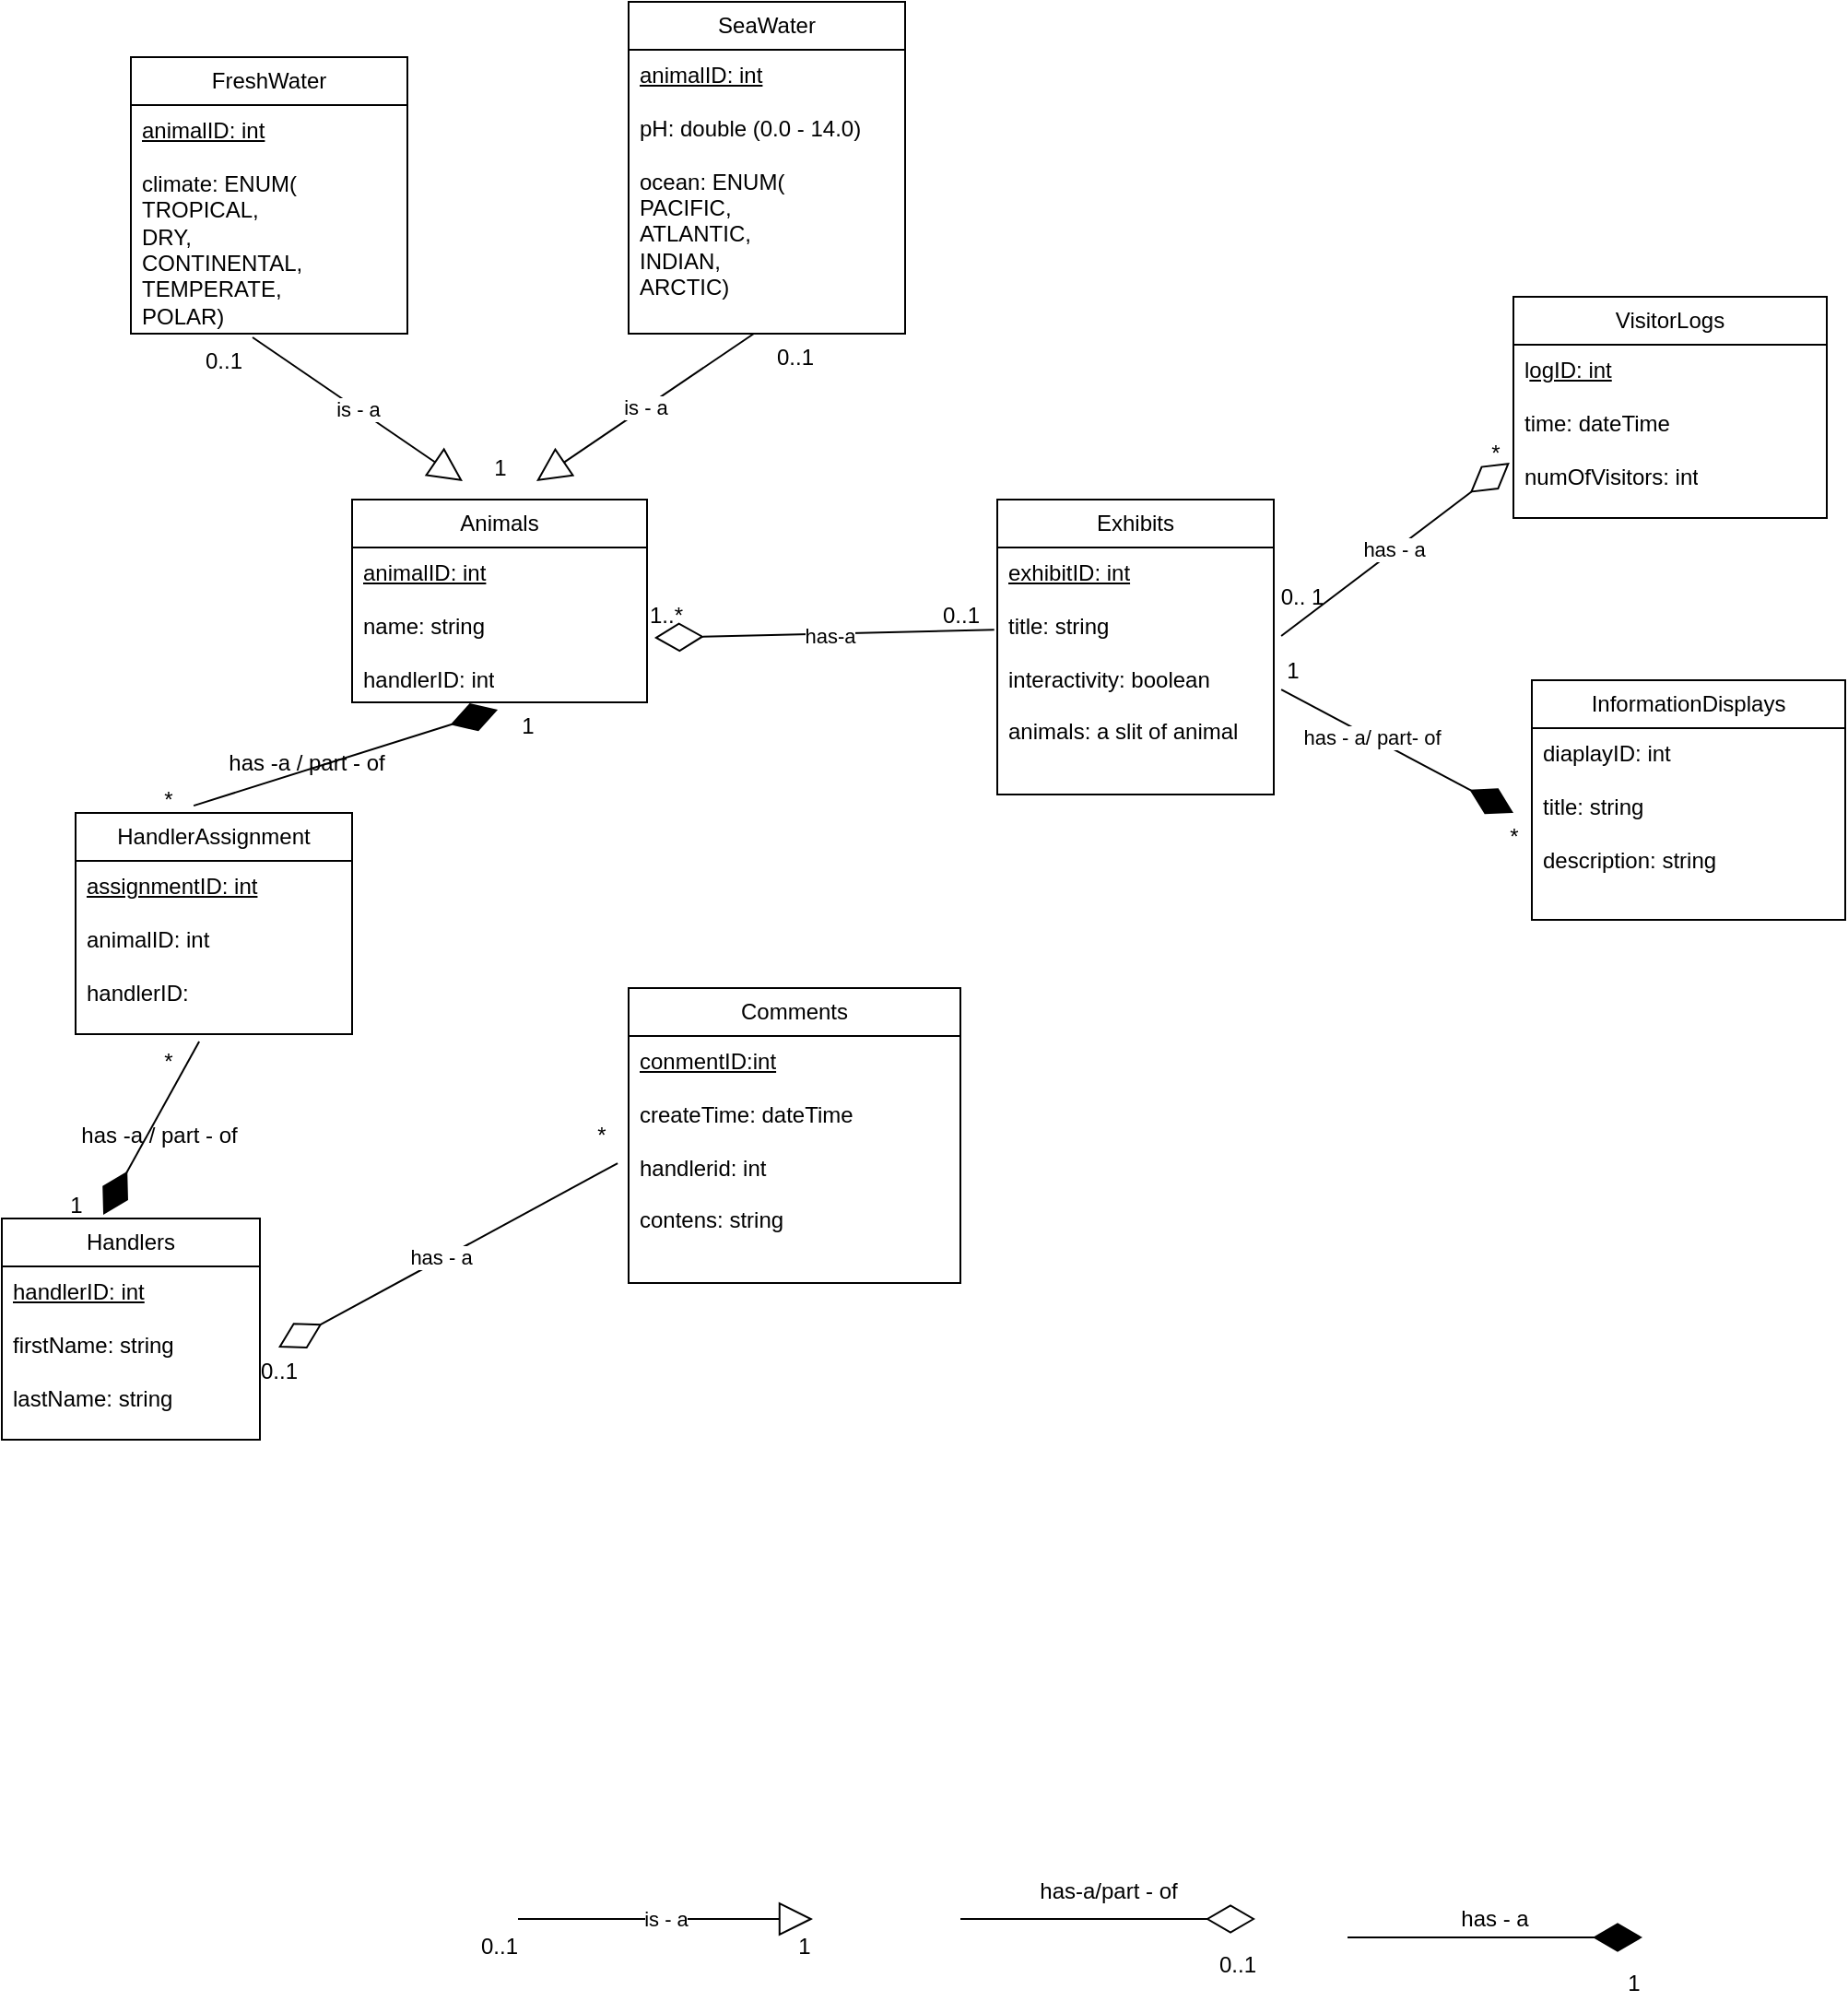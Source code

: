 <mxfile version="23.1.6" type="device">
  <diagram name="Page-1" id="7FgJ31J3t9lmKk1nkAtC">
    <mxGraphModel dx="1013" dy="820" grid="1" gridSize="10" guides="1" tooltips="1" connect="1" arrows="1" fold="1" page="1" pageScale="1" pageWidth="1654" pageHeight="1169" math="0" shadow="0">
      <root>
        <mxCell id="0" />
        <mxCell id="1" parent="0" />
        <mxCell id="Hlo-Elp5rLi7jEpFHKFx-1" value="is - a" style="endArrow=block;endSize=16;endFill=0;html=1;rounded=0;" parent="1" edge="1">
          <mxGeometry width="160" relative="1" as="geometry">
            <mxPoint x="410" y="1090" as="sourcePoint" />
            <mxPoint x="570" y="1090" as="targetPoint" />
            <Array as="points">
              <mxPoint x="490" y="1090" />
            </Array>
          </mxGeometry>
        </mxCell>
        <mxCell id="Hlo-Elp5rLi7jEpFHKFx-2" value="" style="endArrow=diamondThin;endFill=0;endSize=24;html=1;rounded=0;" parent="1" edge="1">
          <mxGeometry width="160" relative="1" as="geometry">
            <mxPoint x="650" y="1090" as="sourcePoint" />
            <mxPoint x="810" y="1090" as="targetPoint" />
          </mxGeometry>
        </mxCell>
        <mxCell id="Hlo-Elp5rLi7jEpFHKFx-4" value="" style="endArrow=diamondThin;endFill=1;endSize=24;html=1;rounded=0;" parent="1" edge="1">
          <mxGeometry width="160" relative="1" as="geometry">
            <mxPoint x="860" y="1100" as="sourcePoint" />
            <mxPoint x="1020" y="1100" as="targetPoint" />
          </mxGeometry>
        </mxCell>
        <mxCell id="Hlo-Elp5rLi7jEpFHKFx-5" value="InformationDisplays" style="swimlane;fontStyle=0;childLayout=stackLayout;horizontal=1;startSize=26;fillColor=none;horizontalStack=0;resizeParent=1;resizeParentMax=0;resizeLast=0;collapsible=1;marginBottom=0;whiteSpace=wrap;html=1;" parent="1" vertex="1">
          <mxGeometry x="960" y="418" width="170" height="130" as="geometry" />
        </mxCell>
        <mxCell id="Hlo-Elp5rLi7jEpFHKFx-8" value="diaplayID: int&lt;br&gt;&lt;br&gt;title: string&lt;br&gt;&lt;br&gt;description: string" style="text;strokeColor=none;fillColor=none;align=left;verticalAlign=top;spacingLeft=4;spacingRight=4;overflow=hidden;rotatable=0;points=[[0,0.5],[1,0.5]];portConstraint=eastwest;whiteSpace=wrap;html=1;" parent="Hlo-Elp5rLi7jEpFHKFx-5" vertex="1">
          <mxGeometry y="26" width="170" height="104" as="geometry" />
        </mxCell>
        <mxCell id="Hlo-Elp5rLi7jEpFHKFx-10" value="FreshWater" style="swimlane;fontStyle=0;childLayout=stackLayout;horizontal=1;startSize=26;fillColor=none;horizontalStack=0;resizeParent=1;resizeParentMax=0;resizeLast=0;collapsible=1;marginBottom=0;whiteSpace=wrap;html=1;" parent="1" vertex="1">
          <mxGeometry x="200" y="80" width="150" height="150" as="geometry" />
        </mxCell>
        <mxCell id="Hlo-Elp5rLi7jEpFHKFx-11" value="&lt;span style=&quot;border-color: var(--border-color);&quot;&gt;&lt;u&gt;animalID: int&lt;/u&gt;&lt;br&gt;&lt;br&gt;climate: ENUM(&lt;br&gt;TROPICAL,&lt;br&gt;DRY,&lt;br&gt;CONTINENTAL,&lt;br&gt;TEMPERATE,&lt;br&gt;POLAR)&lt;br&gt;&lt;/span&gt;" style="text;strokeColor=none;fillColor=none;align=left;verticalAlign=top;spacingLeft=4;spacingRight=4;overflow=hidden;rotatable=0;points=[[0,0.5],[1,0.5]];portConstraint=eastwest;whiteSpace=wrap;html=1;" parent="Hlo-Elp5rLi7jEpFHKFx-10" vertex="1">
          <mxGeometry y="26" width="150" height="124" as="geometry" />
        </mxCell>
        <mxCell id="Hlo-Elp5rLi7jEpFHKFx-12" value="Exhibits" style="swimlane;fontStyle=0;childLayout=stackLayout;horizontal=1;startSize=26;fillColor=none;horizontalStack=0;resizeParent=1;resizeParentMax=0;resizeLast=0;collapsible=1;marginBottom=0;whiteSpace=wrap;html=1;" parent="1" vertex="1">
          <mxGeometry x="670" y="320" width="150" height="160" as="geometry" />
        </mxCell>
        <mxCell id="Hlo-Elp5rLi7jEpFHKFx-13" value="&lt;u&gt;exhibitID: int&lt;/u&gt;&lt;br&gt;&lt;br&gt;title: string&lt;br&gt;&lt;br&gt;interactivity: boolean&lt;br&gt;&lt;br&gt;animals: a slit of animal" style="text;strokeColor=none;fillColor=none;align=left;verticalAlign=top;spacingLeft=4;spacingRight=4;overflow=hidden;rotatable=0;points=[[0,0.5],[1,0.5]];portConstraint=eastwest;whiteSpace=wrap;html=1;" parent="Hlo-Elp5rLi7jEpFHKFx-12" vertex="1">
          <mxGeometry y="26" width="150" height="134" as="geometry" />
        </mxCell>
        <mxCell id="Hlo-Elp5rLi7jEpFHKFx-14" value="Animals&lt;span id=&quot;docs-internal-guid-b9450188-7fff-2dec-ee4b-abe940be6b7c&quot;&gt;&lt;/span&gt;" style="swimlane;fontStyle=0;childLayout=stackLayout;horizontal=1;startSize=26;fillColor=none;horizontalStack=0;resizeParent=1;resizeParentMax=0;resizeLast=0;collapsible=1;marginBottom=0;whiteSpace=wrap;html=1;" parent="1" vertex="1">
          <mxGeometry x="320" y="320" width="160" height="110" as="geometry" />
        </mxCell>
        <mxCell id="Hlo-Elp5rLi7jEpFHKFx-15" value="&lt;u&gt;animalID: int&lt;/u&gt;&lt;br&gt;&lt;br&gt;name: string&lt;br&gt;&lt;br&gt;handlerID: int" style="text;strokeColor=none;fillColor=none;align=left;verticalAlign=top;spacingLeft=4;spacingRight=4;overflow=hidden;rotatable=0;points=[[0,0.5],[1,0.5]];portConstraint=eastwest;whiteSpace=wrap;html=1;" parent="Hlo-Elp5rLi7jEpFHKFx-14" vertex="1">
          <mxGeometry y="26" width="160" height="84" as="geometry" />
        </mxCell>
        <mxCell id="Hlo-Elp5rLi7jEpFHKFx-16" value="SeaWater" style="swimlane;fontStyle=0;childLayout=stackLayout;horizontal=1;startSize=26;fillColor=none;horizontalStack=0;resizeParent=1;resizeParentMax=0;resizeLast=0;collapsible=1;marginBottom=0;whiteSpace=wrap;html=1;" parent="1" vertex="1">
          <mxGeometry x="470" y="50" width="150" height="180" as="geometry" />
        </mxCell>
        <mxCell id="Hlo-Elp5rLi7jEpFHKFx-17" value="&lt;u&gt;animalID: int&lt;/u&gt;&lt;br&gt;&lt;br&gt;pH: double (0.0 - 14.0)&lt;br&gt;&lt;br&gt;ocean: ENUM(&lt;br&gt;&lt;p style=&quot;line-height:1.38;margin-top:0pt;margin-bottom:0pt;&quot; dir=&quot;ltr&quot;&gt;&lt;/p&gt;&lt;div&gt;&lt;/div&gt;&lt;span style=&quot;background-color: transparent; font-variant-numeric: normal; font-variant-east-asian: normal; font-variant-alternates: normal; font-variant-position: normal; vertical-align: baseline;&quot;&gt;&lt;font style=&quot;font-size: 12px;&quot; face=&quot;Helvetica&quot;&gt;PACIFIC,&lt;br&gt;ATLANTIC, &lt;br&gt;INDIAN, &lt;br&gt;ARCTIC)&lt;/font&gt;&lt;/span&gt;&lt;span id=&quot;docs-internal-guid-f842e842-7fff-e121-82e1-14e8ef071f59&quot;&gt;&lt;/span&gt;" style="text;strokeColor=none;fillColor=none;align=left;verticalAlign=top;spacingLeft=4;spacingRight=4;overflow=hidden;rotatable=0;points=[[0,0.5],[1,0.5]];portConstraint=eastwest;whiteSpace=wrap;html=1;" parent="Hlo-Elp5rLi7jEpFHKFx-16" vertex="1">
          <mxGeometry y="26" width="150" height="154" as="geometry" />
        </mxCell>
        <mxCell id="Hlo-Elp5rLi7jEpFHKFx-20" value="&lt;blockquote&gt;has - a&lt;/blockquote&gt;" style="text;strokeColor=none;align=center;fillColor=none;html=1;verticalAlign=middle;whiteSpace=wrap;rounded=0;" parent="1" vertex="1">
          <mxGeometry x="880" y="1080" width="120" height="20" as="geometry" />
        </mxCell>
        <mxCell id="Hlo-Elp5rLi7jEpFHKFx-25" value="0..1" style="text;strokeColor=none;align=center;fillColor=none;html=1;verticalAlign=middle;whiteSpace=wrap;rounded=0;" parent="1" vertex="1">
          <mxGeometry x="370" y="1090" width="60" height="30" as="geometry" />
        </mxCell>
        <mxCell id="Hlo-Elp5rLi7jEpFHKFx-26" value="1" style="text;html=1;align=center;verticalAlign=middle;resizable=0;points=[];autosize=1;strokeColor=none;fillColor=none;" parent="1" vertex="1">
          <mxGeometry x="550" y="1090" width="30" height="30" as="geometry" />
        </mxCell>
        <mxCell id="Hlo-Elp5rLi7jEpFHKFx-27" value="0..1" style="text;html=1;align=center;verticalAlign=middle;resizable=0;points=[];autosize=1;strokeColor=none;fillColor=none;" parent="1" vertex="1">
          <mxGeometry x="780" y="1100" width="40" height="30" as="geometry" />
        </mxCell>
        <mxCell id="Hlo-Elp5rLi7jEpFHKFx-28" value="1" style="text;html=1;align=center;verticalAlign=middle;resizable=0;points=[];autosize=1;strokeColor=none;fillColor=none;" parent="1" vertex="1">
          <mxGeometry x="1000" y="1110" width="30" height="30" as="geometry" />
        </mxCell>
        <mxCell id="Hlo-Elp5rLi7jEpFHKFx-29" value="has-a/part - of" style="text;html=1;align=center;verticalAlign=middle;resizable=0;points=[];autosize=1;strokeColor=none;fillColor=none;" parent="1" vertex="1">
          <mxGeometry x="680" y="1060" width="100" height="30" as="geometry" />
        </mxCell>
        <mxCell id="NLfEqvlftT9nmGTMK3e9-1" value="Handlers" style="swimlane;fontStyle=0;childLayout=stackLayout;horizontal=1;startSize=26;fillColor=none;horizontalStack=0;resizeParent=1;resizeParentMax=0;resizeLast=0;collapsible=1;marginBottom=0;whiteSpace=wrap;html=1;" vertex="1" parent="1">
          <mxGeometry x="130" y="710" width="140" height="120" as="geometry" />
        </mxCell>
        <mxCell id="NLfEqvlftT9nmGTMK3e9-2" value="&lt;u&gt;handlerID: int&lt;/u&gt;&lt;br&gt;&lt;br&gt;firstName: string&lt;br&gt;&lt;br&gt;lastName: string" style="text;strokeColor=none;fillColor=none;align=left;verticalAlign=top;spacingLeft=4;spacingRight=4;overflow=hidden;rotatable=0;points=[[0,0.5],[1,0.5]];portConstraint=eastwest;whiteSpace=wrap;html=1;" vertex="1" parent="NLfEqvlftT9nmGTMK3e9-1">
          <mxGeometry y="26" width="140" height="94" as="geometry" />
        </mxCell>
        <mxCell id="NLfEqvlftT9nmGTMK3e9-4" value="is - a" style="endArrow=block;endSize=16;endFill=0;html=1;rounded=0;exitX=0.44;exitY=1.016;exitDx=0;exitDy=0;exitPerimeter=0;" edge="1" parent="1" source="Hlo-Elp5rLi7jEpFHKFx-11">
          <mxGeometry width="160" relative="1" as="geometry">
            <mxPoint x="280" y="280" as="sourcePoint" />
            <mxPoint x="380" y="310" as="targetPoint" />
          </mxGeometry>
        </mxCell>
        <mxCell id="NLfEqvlftT9nmGTMK3e9-5" value="is - a" style="endArrow=block;endSize=16;endFill=0;html=1;rounded=0;exitX=0.453;exitY=1;exitDx=0;exitDy=0;exitPerimeter=0;" edge="1" parent="1" source="Hlo-Elp5rLi7jEpFHKFx-17">
          <mxGeometry width="160" relative="1" as="geometry">
            <mxPoint x="420" y="380" as="sourcePoint" />
            <mxPoint x="420" y="310" as="targetPoint" />
          </mxGeometry>
        </mxCell>
        <mxCell id="NLfEqvlftT9nmGTMK3e9-6" value="0..1" style="text;html=1;align=center;verticalAlign=middle;resizable=0;points=[];autosize=1;strokeColor=none;fillColor=none;" vertex="1" parent="1">
          <mxGeometry x="230" y="230" width="40" height="30" as="geometry" />
        </mxCell>
        <mxCell id="NLfEqvlftT9nmGTMK3e9-7" value="0..1" style="text;html=1;align=center;verticalAlign=middle;resizable=0;points=[];autosize=1;strokeColor=none;fillColor=none;" vertex="1" parent="1">
          <mxGeometry x="540" y="228" width="40" height="30" as="geometry" />
        </mxCell>
        <mxCell id="NLfEqvlftT9nmGTMK3e9-8" value="1" style="text;html=1;align=center;verticalAlign=middle;resizable=0;points=[];autosize=1;strokeColor=none;fillColor=none;" vertex="1" parent="1">
          <mxGeometry x="385" y="288" width="30" height="30" as="geometry" />
        </mxCell>
        <mxCell id="NLfEqvlftT9nmGTMK3e9-9" value="HandlerAssignment" style="swimlane;fontStyle=0;childLayout=stackLayout;horizontal=1;startSize=26;fillColor=none;horizontalStack=0;resizeParent=1;resizeParentMax=0;resizeLast=0;collapsible=1;marginBottom=0;whiteSpace=wrap;html=1;" vertex="1" parent="1">
          <mxGeometry x="170" y="490" width="150" height="120" as="geometry" />
        </mxCell>
        <mxCell id="NLfEqvlftT9nmGTMK3e9-10" value="&lt;u&gt;assignmentID: int&lt;/u&gt;&lt;br&gt;&lt;br&gt;animalID: int&amp;nbsp;&lt;br&gt;&lt;br&gt;handlerID:" style="text;strokeColor=none;fillColor=none;align=left;verticalAlign=top;spacingLeft=4;spacingRight=4;overflow=hidden;rotatable=0;points=[[0,0.5],[1,0.5]];portConstraint=eastwest;whiteSpace=wrap;html=1;" vertex="1" parent="NLfEqvlftT9nmGTMK3e9-9">
          <mxGeometry y="26" width="150" height="94" as="geometry" />
        </mxCell>
        <mxCell id="NLfEqvlftT9nmGTMK3e9-13" value="" style="endArrow=diamondThin;endFill=1;endSize=24;html=1;rounded=0;entryX=0.494;entryY=1.048;entryDx=0;entryDy=0;entryPerimeter=0;exitX=0.427;exitY=-0.033;exitDx=0;exitDy=0;exitPerimeter=0;" edge="1" parent="1" source="NLfEqvlftT9nmGTMK3e9-9" target="Hlo-Elp5rLi7jEpFHKFx-15">
          <mxGeometry width="160" relative="1" as="geometry">
            <mxPoint x="410" y="620" as="sourcePoint" />
            <mxPoint x="570" y="620" as="targetPoint" />
          </mxGeometry>
        </mxCell>
        <mxCell id="NLfEqvlftT9nmGTMK3e9-14" value="" style="endArrow=diamondThin;endFill=1;endSize=24;html=1;rounded=0;exitX=0.447;exitY=1.043;exitDx=0;exitDy=0;exitPerimeter=0;entryX=0.393;entryY=-0.017;entryDx=0;entryDy=0;entryPerimeter=0;" edge="1" parent="1" source="NLfEqvlftT9nmGTMK3e9-10" target="NLfEqvlftT9nmGTMK3e9-1">
          <mxGeometry width="160" relative="1" as="geometry">
            <mxPoint x="410" y="620" as="sourcePoint" />
            <mxPoint x="570" y="620" as="targetPoint" />
          </mxGeometry>
        </mxCell>
        <mxCell id="NLfEqvlftT9nmGTMK3e9-15" value="has -a / part - of" style="text;html=1;align=center;verticalAlign=middle;resizable=0;points=[];autosize=1;strokeColor=none;fillColor=none;" vertex="1" parent="1">
          <mxGeometry x="240" y="448" width="110" height="30" as="geometry" />
        </mxCell>
        <mxCell id="NLfEqvlftT9nmGTMK3e9-16" value="has -a / part - of" style="text;html=1;align=center;verticalAlign=middle;resizable=0;points=[];autosize=1;strokeColor=none;fillColor=none;" vertex="1" parent="1">
          <mxGeometry x="160" y="650" width="110" height="30" as="geometry" />
        </mxCell>
        <mxCell id="NLfEqvlftT9nmGTMK3e9-17" value="*" style="text;html=1;align=center;verticalAlign=middle;resizable=0;points=[];autosize=1;strokeColor=none;fillColor=none;" vertex="1" parent="1">
          <mxGeometry x="205" y="468" width="30" height="30" as="geometry" />
        </mxCell>
        <mxCell id="NLfEqvlftT9nmGTMK3e9-18" value="1" style="text;html=1;align=center;verticalAlign=middle;resizable=0;points=[];autosize=1;strokeColor=none;fillColor=none;" vertex="1" parent="1">
          <mxGeometry x="400" y="428" width="30" height="30" as="geometry" />
        </mxCell>
        <mxCell id="NLfEqvlftT9nmGTMK3e9-19" value="1" style="text;html=1;align=center;verticalAlign=middle;resizable=0;points=[];autosize=1;strokeColor=none;fillColor=none;" vertex="1" parent="1">
          <mxGeometry x="155" y="688" width="30" height="30" as="geometry" />
        </mxCell>
        <mxCell id="NLfEqvlftT9nmGTMK3e9-20" value="*" style="text;html=1;align=center;verticalAlign=middle;resizable=0;points=[];autosize=1;strokeColor=none;fillColor=none;" vertex="1" parent="1">
          <mxGeometry x="205" y="610" width="30" height="30" as="geometry" />
        </mxCell>
        <mxCell id="NLfEqvlftT9nmGTMK3e9-21" value="Comments" style="swimlane;fontStyle=0;childLayout=stackLayout;horizontal=1;startSize=26;fillColor=none;horizontalStack=0;resizeParent=1;resizeParentMax=0;resizeLast=0;collapsible=1;marginBottom=0;whiteSpace=wrap;html=1;" vertex="1" parent="1">
          <mxGeometry x="470" y="585" width="180" height="160" as="geometry" />
        </mxCell>
        <mxCell id="NLfEqvlftT9nmGTMK3e9-22" value="&lt;u&gt;conmentID:int&lt;/u&gt;&lt;br&gt;&lt;br&gt;createTime: dateTime&lt;br&gt;&lt;br&gt;handlerid: int&lt;br&gt;&lt;br&gt;contens: string" style="text;strokeColor=none;fillColor=none;align=left;verticalAlign=top;spacingLeft=4;spacingRight=4;overflow=hidden;rotatable=0;points=[[0,0.5],[1,0.5]];portConstraint=eastwest;whiteSpace=wrap;html=1;" vertex="1" parent="NLfEqvlftT9nmGTMK3e9-21">
          <mxGeometry y="26" width="180" height="134" as="geometry" />
        </mxCell>
        <mxCell id="NLfEqvlftT9nmGTMK3e9-23" value="" style="endArrow=diamondThin;endFill=0;endSize=24;html=1;rounded=0;exitX=-0.033;exitY=0.515;exitDx=0;exitDy=0;exitPerimeter=0;" edge="1" parent="1" source="NLfEqvlftT9nmGTMK3e9-22">
          <mxGeometry width="160" relative="1" as="geometry">
            <mxPoint x="470" y="720" as="sourcePoint" />
            <mxPoint x="280" y="780" as="targetPoint" />
          </mxGeometry>
        </mxCell>
        <mxCell id="NLfEqvlftT9nmGTMK3e9-24" value="has - a" style="edgeLabel;html=1;align=center;verticalAlign=middle;resizable=0;points=[];" vertex="1" connectable="0" parent="NLfEqvlftT9nmGTMK3e9-23">
          <mxGeometry x="0.042" y="-2" relative="1" as="geometry">
            <mxPoint as="offset" />
          </mxGeometry>
        </mxCell>
        <mxCell id="NLfEqvlftT9nmGTMK3e9-25" value="*" style="text;html=1;align=center;verticalAlign=middle;resizable=0;points=[];autosize=1;strokeColor=none;fillColor=none;" vertex="1" parent="1">
          <mxGeometry x="440" y="650" width="30" height="30" as="geometry" />
        </mxCell>
        <mxCell id="NLfEqvlftT9nmGTMK3e9-26" value="0..1" style="text;html=1;align=center;verticalAlign=middle;resizable=0;points=[];autosize=1;strokeColor=none;fillColor=none;" vertex="1" parent="1">
          <mxGeometry x="260" y="778" width="40" height="30" as="geometry" />
        </mxCell>
        <mxCell id="NLfEqvlftT9nmGTMK3e9-27" value="" style="endArrow=diamondThin;endFill=0;endSize=24;html=1;rounded=0;exitX=-0.011;exitY=0.333;exitDx=0;exitDy=0;exitPerimeter=0;entryX=1.025;entryY=0.583;entryDx=0;entryDy=0;entryPerimeter=0;" edge="1" parent="1" source="Hlo-Elp5rLi7jEpFHKFx-13" target="Hlo-Elp5rLi7jEpFHKFx-15">
          <mxGeometry width="160" relative="1" as="geometry">
            <mxPoint x="580" y="470" as="sourcePoint" />
            <mxPoint x="740" y="470" as="targetPoint" />
          </mxGeometry>
        </mxCell>
        <mxCell id="NLfEqvlftT9nmGTMK3e9-28" value="has-a" style="edgeLabel;html=1;align=center;verticalAlign=middle;resizable=0;points=[];" vertex="1" connectable="0" parent="NLfEqvlftT9nmGTMK3e9-27">
          <mxGeometry x="-0.023" y="1" relative="1" as="geometry">
            <mxPoint as="offset" />
          </mxGeometry>
        </mxCell>
        <mxCell id="NLfEqvlftT9nmGTMK3e9-29" value="1..*" style="text;html=1;align=center;verticalAlign=middle;resizable=0;points=[];autosize=1;strokeColor=none;fillColor=none;" vertex="1" parent="1">
          <mxGeometry x="470" y="368" width="40" height="30" as="geometry" />
        </mxCell>
        <mxCell id="NLfEqvlftT9nmGTMK3e9-30" value="0..1" style="text;html=1;align=center;verticalAlign=middle;resizable=0;points=[];autosize=1;strokeColor=none;fillColor=none;" vertex="1" parent="1">
          <mxGeometry x="630" y="368" width="40" height="30" as="geometry" />
        </mxCell>
        <mxCell id="NLfEqvlftT9nmGTMK3e9-31" value="VisitorLogs" style="swimlane;fontStyle=0;childLayout=stackLayout;horizontal=1;startSize=26;fillColor=none;horizontalStack=0;resizeParent=1;resizeParentMax=0;resizeLast=0;collapsible=1;marginBottom=0;whiteSpace=wrap;html=1;" vertex="1" parent="1">
          <mxGeometry x="950" y="210" width="170" height="120" as="geometry" />
        </mxCell>
        <mxCell id="NLfEqvlftT9nmGTMK3e9-32" value="l&lt;u&gt;ogID: int&lt;/u&gt;&lt;br&gt;&lt;br&gt;time: dateTime&lt;br&gt;&lt;br&gt;numOfVisitors: int&lt;br&gt;&lt;div&gt;&lt;br&gt;&lt;/div&gt;" style="text;strokeColor=none;fillColor=none;align=left;verticalAlign=top;spacingLeft=4;spacingRight=4;overflow=hidden;rotatable=0;points=[[0,0.5],[1,0.5]];portConstraint=eastwest;whiteSpace=wrap;html=1;" vertex="1" parent="NLfEqvlftT9nmGTMK3e9-31">
          <mxGeometry y="26" width="170" height="94" as="geometry" />
        </mxCell>
        <mxCell id="NLfEqvlftT9nmGTMK3e9-33" value="" style="endArrow=diamondThin;endFill=0;endSize=24;html=1;rounded=0;exitX=1.027;exitY=0.358;exitDx=0;exitDy=0;exitPerimeter=0;entryX=-0.012;entryY=0.681;entryDx=0;entryDy=0;entryPerimeter=0;" edge="1" parent="1" source="Hlo-Elp5rLi7jEpFHKFx-13" target="NLfEqvlftT9nmGTMK3e9-32">
          <mxGeometry width="160" relative="1" as="geometry">
            <mxPoint x="710" y="590" as="sourcePoint" />
            <mxPoint x="870" y="590" as="targetPoint" />
          </mxGeometry>
        </mxCell>
        <mxCell id="NLfEqvlftT9nmGTMK3e9-34" value="has - a" style="edgeLabel;html=1;align=center;verticalAlign=middle;resizable=0;points=[];" vertex="1" connectable="0" parent="NLfEqvlftT9nmGTMK3e9-33">
          <mxGeometry x="-0.011" y="1" relative="1" as="geometry">
            <mxPoint as="offset" />
          </mxGeometry>
        </mxCell>
        <mxCell id="NLfEqvlftT9nmGTMK3e9-36" value="0.. 1" style="text;html=1;align=center;verticalAlign=middle;resizable=0;points=[];autosize=1;strokeColor=none;fillColor=none;" vertex="1" parent="1">
          <mxGeometry x="810" y="358" width="50" height="30" as="geometry" />
        </mxCell>
        <mxCell id="NLfEqvlftT9nmGTMK3e9-37" value="*" style="text;html=1;align=center;verticalAlign=middle;resizable=0;points=[];autosize=1;strokeColor=none;fillColor=none;" vertex="1" parent="1">
          <mxGeometry x="925" y="280" width="30" height="30" as="geometry" />
        </mxCell>
        <mxCell id="NLfEqvlftT9nmGTMK3e9-39" value="" style="endArrow=diamondThin;endFill=1;endSize=24;html=1;rounded=0;exitX=1.027;exitY=0.575;exitDx=0;exitDy=0;exitPerimeter=0;" edge="1" parent="1" source="Hlo-Elp5rLi7jEpFHKFx-13">
          <mxGeometry width="160" relative="1" as="geometry">
            <mxPoint x="950" y="430" as="sourcePoint" />
            <mxPoint x="950" y="490" as="targetPoint" />
          </mxGeometry>
        </mxCell>
        <mxCell id="NLfEqvlftT9nmGTMK3e9-40" value="has - a/ part- of" style="edgeLabel;html=1;align=center;verticalAlign=middle;resizable=0;points=[];" vertex="1" connectable="0" parent="NLfEqvlftT9nmGTMK3e9-39">
          <mxGeometry x="-0.223" relative="1" as="geometry">
            <mxPoint as="offset" />
          </mxGeometry>
        </mxCell>
        <mxCell id="NLfEqvlftT9nmGTMK3e9-41" value="1" style="text;html=1;align=center;verticalAlign=middle;resizable=0;points=[];autosize=1;strokeColor=none;fillColor=none;" vertex="1" parent="1">
          <mxGeometry x="815" y="398" width="30" height="30" as="geometry" />
        </mxCell>
        <mxCell id="NLfEqvlftT9nmGTMK3e9-42" value="*" style="text;html=1;align=center;verticalAlign=middle;resizable=0;points=[];autosize=1;strokeColor=none;fillColor=none;" vertex="1" parent="1">
          <mxGeometry x="935" y="488" width="30" height="30" as="geometry" />
        </mxCell>
      </root>
    </mxGraphModel>
  </diagram>
</mxfile>
